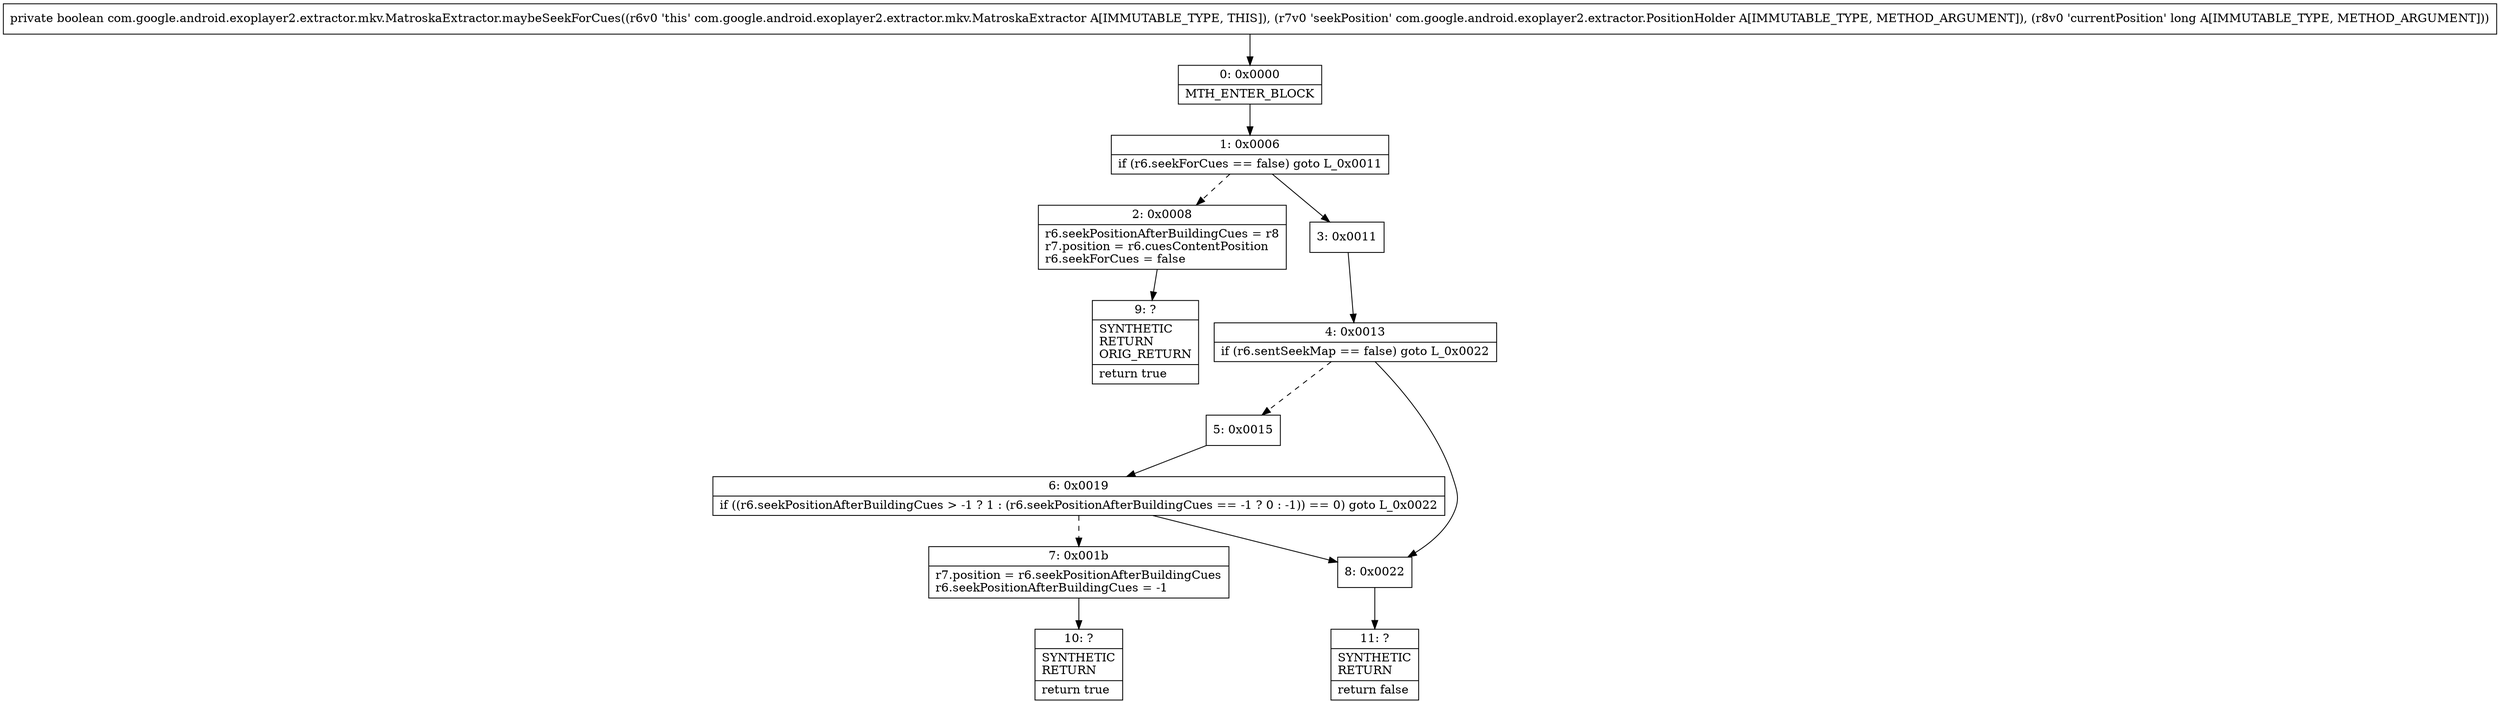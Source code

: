 digraph "CFG forcom.google.android.exoplayer2.extractor.mkv.MatroskaExtractor.maybeSeekForCues(Lcom\/google\/android\/exoplayer2\/extractor\/PositionHolder;J)Z" {
Node_0 [shape=record,label="{0\:\ 0x0000|MTH_ENTER_BLOCK\l}"];
Node_1 [shape=record,label="{1\:\ 0x0006|if (r6.seekForCues == false) goto L_0x0011\l}"];
Node_2 [shape=record,label="{2\:\ 0x0008|r6.seekPositionAfterBuildingCues = r8\lr7.position = r6.cuesContentPosition\lr6.seekForCues = false\l}"];
Node_3 [shape=record,label="{3\:\ 0x0011}"];
Node_4 [shape=record,label="{4\:\ 0x0013|if (r6.sentSeekMap == false) goto L_0x0022\l}"];
Node_5 [shape=record,label="{5\:\ 0x0015}"];
Node_6 [shape=record,label="{6\:\ 0x0019|if ((r6.seekPositionAfterBuildingCues \> \-1 ? 1 : (r6.seekPositionAfterBuildingCues == \-1 ? 0 : \-1)) == 0) goto L_0x0022\l}"];
Node_7 [shape=record,label="{7\:\ 0x001b|r7.position = r6.seekPositionAfterBuildingCues\lr6.seekPositionAfterBuildingCues = \-1\l}"];
Node_8 [shape=record,label="{8\:\ 0x0022}"];
Node_9 [shape=record,label="{9\:\ ?|SYNTHETIC\lRETURN\lORIG_RETURN\l|return true\l}"];
Node_10 [shape=record,label="{10\:\ ?|SYNTHETIC\lRETURN\l|return true\l}"];
Node_11 [shape=record,label="{11\:\ ?|SYNTHETIC\lRETURN\l|return false\l}"];
MethodNode[shape=record,label="{private boolean com.google.android.exoplayer2.extractor.mkv.MatroskaExtractor.maybeSeekForCues((r6v0 'this' com.google.android.exoplayer2.extractor.mkv.MatroskaExtractor A[IMMUTABLE_TYPE, THIS]), (r7v0 'seekPosition' com.google.android.exoplayer2.extractor.PositionHolder A[IMMUTABLE_TYPE, METHOD_ARGUMENT]), (r8v0 'currentPosition' long A[IMMUTABLE_TYPE, METHOD_ARGUMENT])) }"];
MethodNode -> Node_0;
Node_0 -> Node_1;
Node_1 -> Node_2[style=dashed];
Node_1 -> Node_3;
Node_2 -> Node_9;
Node_3 -> Node_4;
Node_4 -> Node_5[style=dashed];
Node_4 -> Node_8;
Node_5 -> Node_6;
Node_6 -> Node_7[style=dashed];
Node_6 -> Node_8;
Node_7 -> Node_10;
Node_8 -> Node_11;
}

